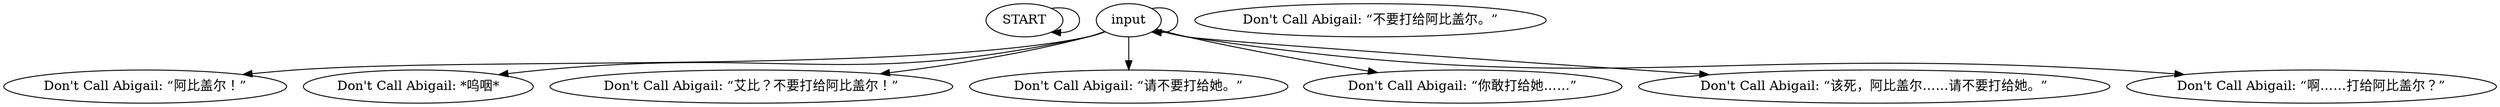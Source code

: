 # VILLAGE / ABBY barks
# Just *please* don't call her, alright?"
# ==================================================
digraph G {
	  0 [label="START"];
	  1 [label="input"];
	  2 [label="Don't Call Abigail: “阿比盖尔！”"];
	  3 [label="Don't Call Abigail: *呜咽*"];
	  4 [label="Don't Call Abigail: “艾比？不要打给阿比盖尔！”"];
	  5 [label="Don't Call Abigail: “请不要打给她。”"];
	  6 [label="Don't Call Abigail: “你敢打给她……”"];
	  7 [label="Don't Call Abigail: “该死，阿比盖尔……请不要打给她。”"];
	  8 [label="Don't Call Abigail: “不要打给阿比盖尔。”"];
	  9 [label="Don't Call Abigail: “啊……打给阿比盖尔？”"];
	  0 -> 0
	  1 -> 1
	  1 -> 2
	  1 -> 3
	  1 -> 4
	  1 -> 5
	  1 -> 6
	  1 -> 7
	  1 -> 9
}

